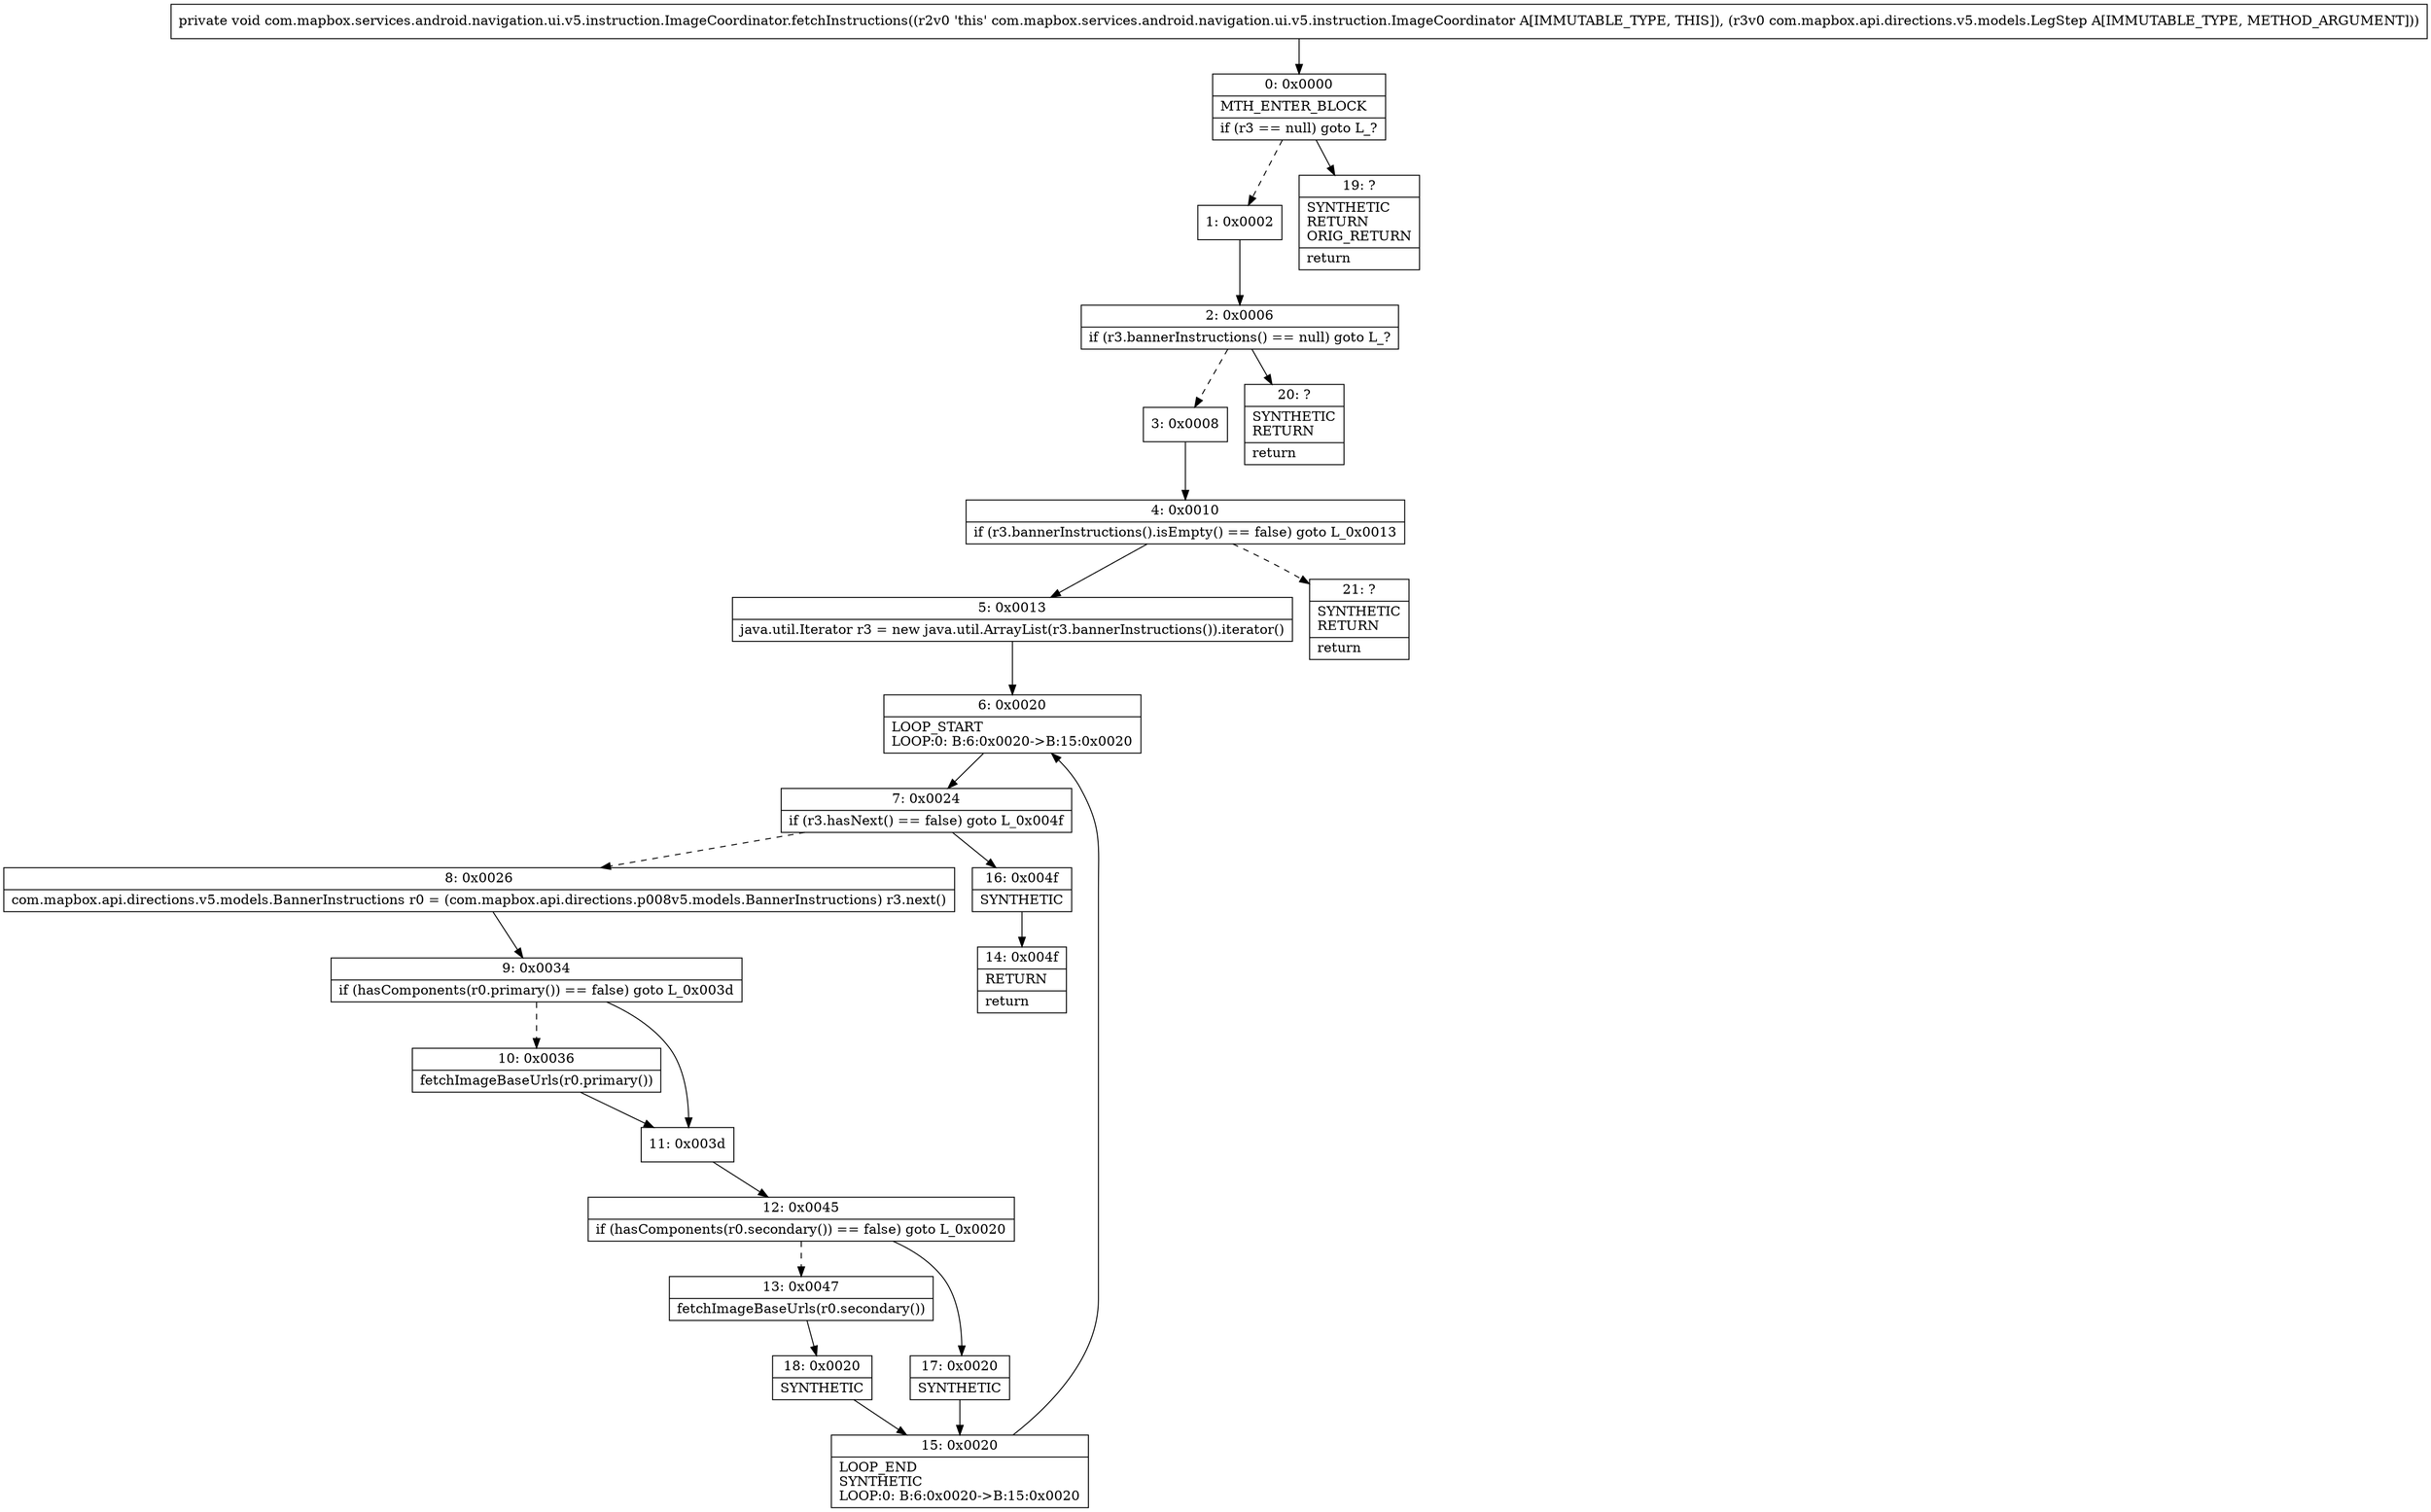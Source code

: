 digraph "CFG forcom.mapbox.services.android.navigation.ui.v5.instruction.ImageCoordinator.fetchInstructions(Lcom\/mapbox\/api\/directions\/v5\/models\/LegStep;)V" {
Node_0 [shape=record,label="{0\:\ 0x0000|MTH_ENTER_BLOCK\l|if (r3 == null) goto L_?\l}"];
Node_1 [shape=record,label="{1\:\ 0x0002}"];
Node_2 [shape=record,label="{2\:\ 0x0006|if (r3.bannerInstructions() == null) goto L_?\l}"];
Node_3 [shape=record,label="{3\:\ 0x0008}"];
Node_4 [shape=record,label="{4\:\ 0x0010|if (r3.bannerInstructions().isEmpty() == false) goto L_0x0013\l}"];
Node_5 [shape=record,label="{5\:\ 0x0013|java.util.Iterator r3 = new java.util.ArrayList(r3.bannerInstructions()).iterator()\l}"];
Node_6 [shape=record,label="{6\:\ 0x0020|LOOP_START\lLOOP:0: B:6:0x0020\-\>B:15:0x0020\l}"];
Node_7 [shape=record,label="{7\:\ 0x0024|if (r3.hasNext() == false) goto L_0x004f\l}"];
Node_8 [shape=record,label="{8\:\ 0x0026|com.mapbox.api.directions.v5.models.BannerInstructions r0 = (com.mapbox.api.directions.p008v5.models.BannerInstructions) r3.next()\l}"];
Node_9 [shape=record,label="{9\:\ 0x0034|if (hasComponents(r0.primary()) == false) goto L_0x003d\l}"];
Node_10 [shape=record,label="{10\:\ 0x0036|fetchImageBaseUrls(r0.primary())\l}"];
Node_11 [shape=record,label="{11\:\ 0x003d}"];
Node_12 [shape=record,label="{12\:\ 0x0045|if (hasComponents(r0.secondary()) == false) goto L_0x0020\l}"];
Node_13 [shape=record,label="{13\:\ 0x0047|fetchImageBaseUrls(r0.secondary())\l}"];
Node_14 [shape=record,label="{14\:\ 0x004f|RETURN\l|return\l}"];
Node_15 [shape=record,label="{15\:\ 0x0020|LOOP_END\lSYNTHETIC\lLOOP:0: B:6:0x0020\-\>B:15:0x0020\l}"];
Node_16 [shape=record,label="{16\:\ 0x004f|SYNTHETIC\l}"];
Node_17 [shape=record,label="{17\:\ 0x0020|SYNTHETIC\l}"];
Node_18 [shape=record,label="{18\:\ 0x0020|SYNTHETIC\l}"];
Node_19 [shape=record,label="{19\:\ ?|SYNTHETIC\lRETURN\lORIG_RETURN\l|return\l}"];
Node_20 [shape=record,label="{20\:\ ?|SYNTHETIC\lRETURN\l|return\l}"];
Node_21 [shape=record,label="{21\:\ ?|SYNTHETIC\lRETURN\l|return\l}"];
MethodNode[shape=record,label="{private void com.mapbox.services.android.navigation.ui.v5.instruction.ImageCoordinator.fetchInstructions((r2v0 'this' com.mapbox.services.android.navigation.ui.v5.instruction.ImageCoordinator A[IMMUTABLE_TYPE, THIS]), (r3v0 com.mapbox.api.directions.v5.models.LegStep A[IMMUTABLE_TYPE, METHOD_ARGUMENT])) }"];
MethodNode -> Node_0;
Node_0 -> Node_1[style=dashed];
Node_0 -> Node_19;
Node_1 -> Node_2;
Node_2 -> Node_3[style=dashed];
Node_2 -> Node_20;
Node_3 -> Node_4;
Node_4 -> Node_5;
Node_4 -> Node_21[style=dashed];
Node_5 -> Node_6;
Node_6 -> Node_7;
Node_7 -> Node_8[style=dashed];
Node_7 -> Node_16;
Node_8 -> Node_9;
Node_9 -> Node_10[style=dashed];
Node_9 -> Node_11;
Node_10 -> Node_11;
Node_11 -> Node_12;
Node_12 -> Node_13[style=dashed];
Node_12 -> Node_17;
Node_13 -> Node_18;
Node_15 -> Node_6;
Node_16 -> Node_14;
Node_17 -> Node_15;
Node_18 -> Node_15;
}

